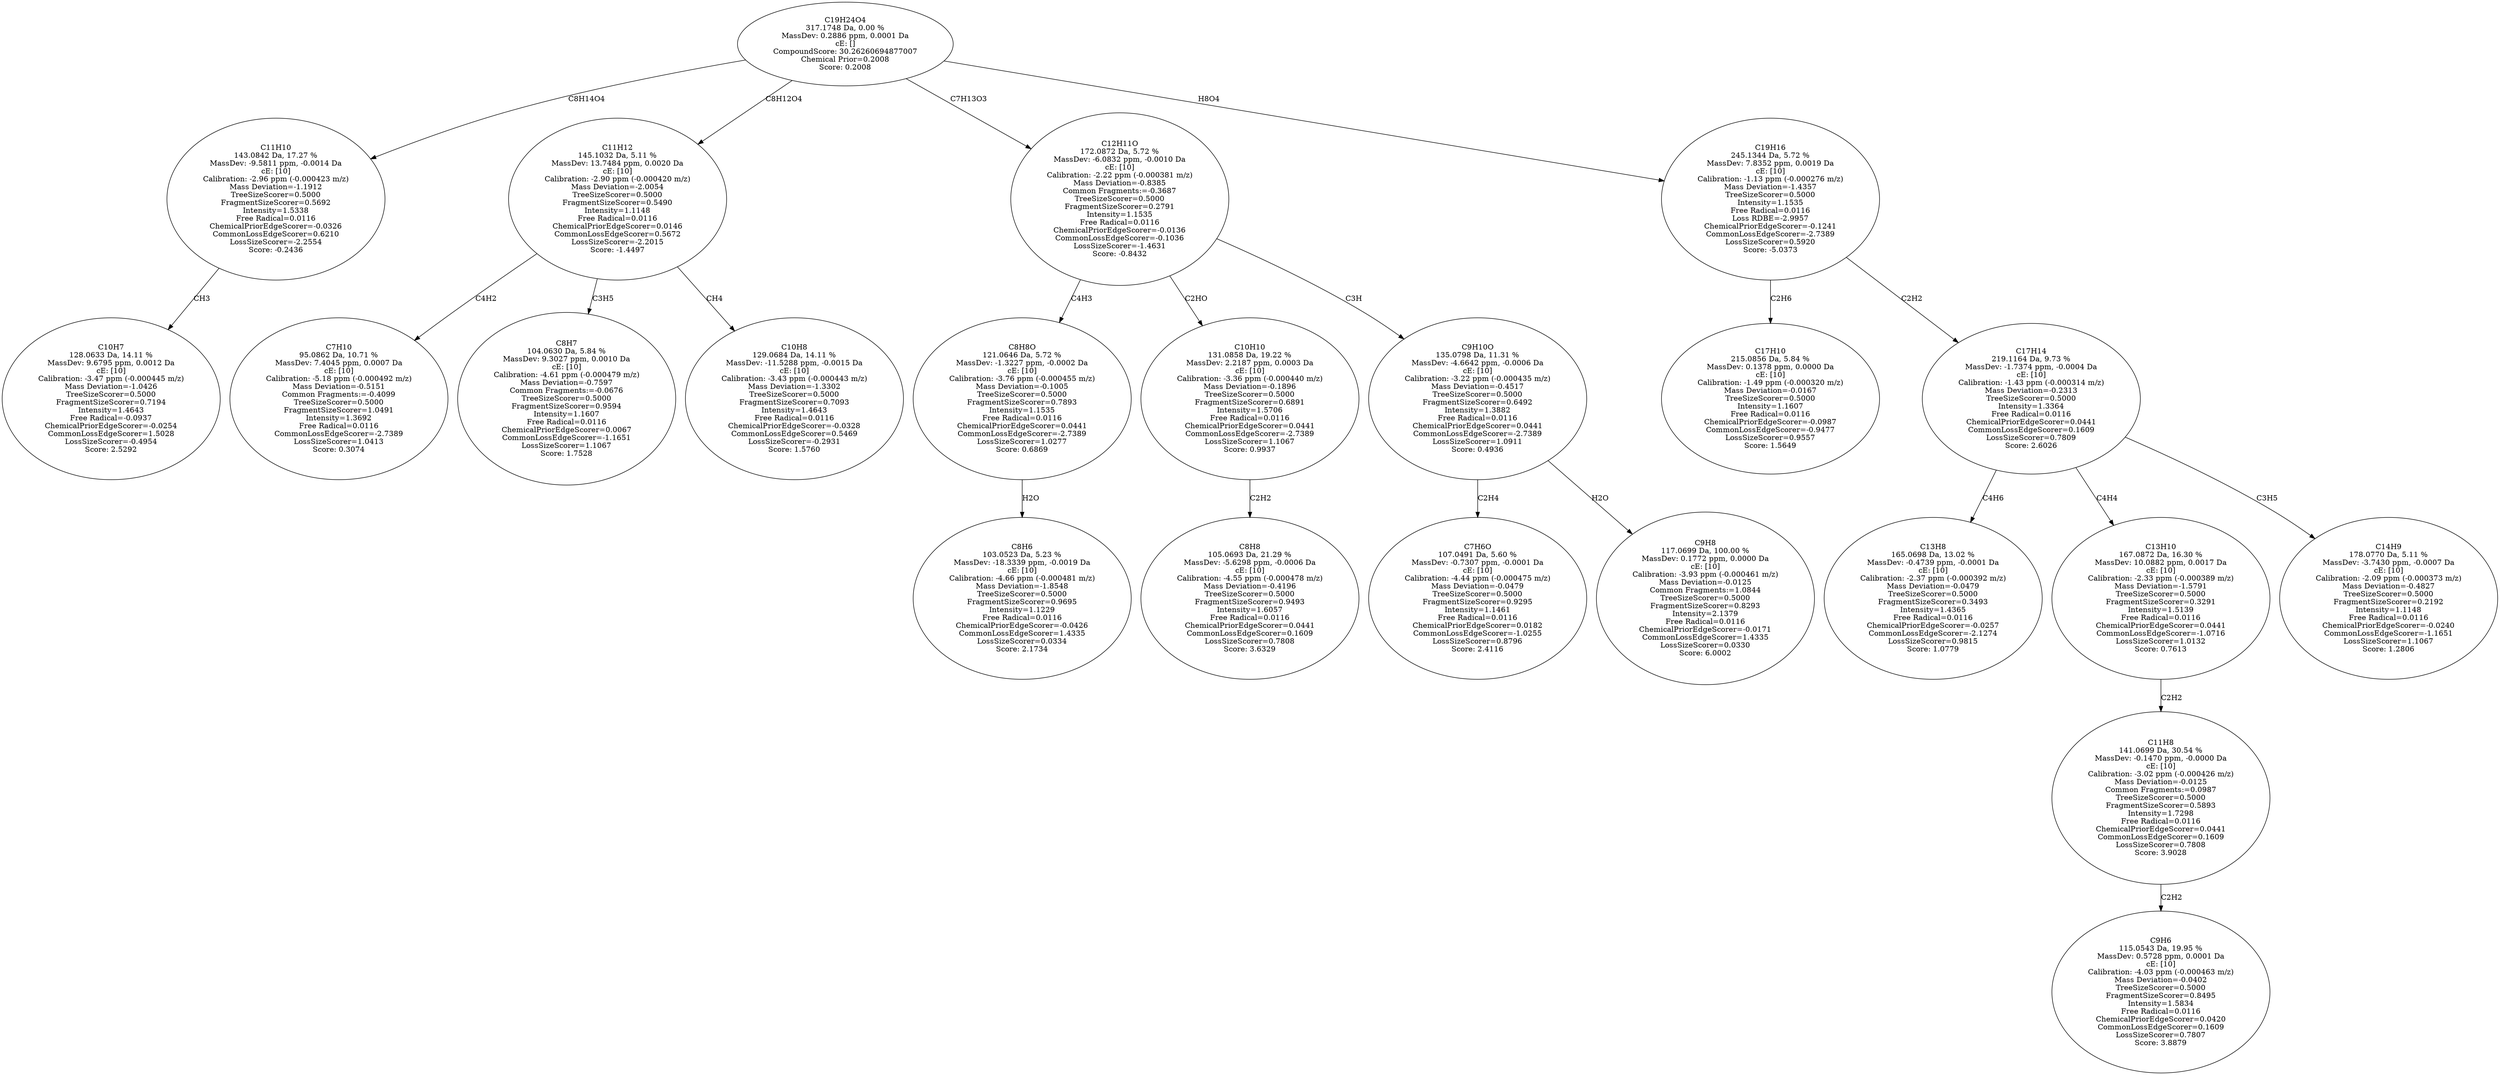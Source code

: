 strict digraph {
v1 [label="C10H7\n128.0633 Da, 14.11 %\nMassDev: 9.6795 ppm, 0.0012 Da\ncE: [10]\nCalibration: -3.47 ppm (-0.000445 m/z)\nMass Deviation=-1.0426\nTreeSizeScorer=0.5000\nFragmentSizeScorer=0.7194\nIntensity=1.4643\nFree Radical=-0.0937\nChemicalPriorEdgeScorer=-0.0254\nCommonLossEdgeScorer=1.5028\nLossSizeScorer=-0.4954\nScore: 2.5292"];
v2 [label="C11H10\n143.0842 Da, 17.27 %\nMassDev: -9.5811 ppm, -0.0014 Da\ncE: [10]\nCalibration: -2.96 ppm (-0.000423 m/z)\nMass Deviation=-1.1912\nTreeSizeScorer=0.5000\nFragmentSizeScorer=0.5692\nIntensity=1.5338\nFree Radical=0.0116\nChemicalPriorEdgeScorer=-0.0326\nCommonLossEdgeScorer=0.6210\nLossSizeScorer=-2.2554\nScore: -0.2436"];
v3 [label="C7H10\n95.0862 Da, 10.71 %\nMassDev: 7.4045 ppm, 0.0007 Da\ncE: [10]\nCalibration: -5.18 ppm (-0.000492 m/z)\nMass Deviation=-0.5151\nCommon Fragments:=-0.4099\nTreeSizeScorer=0.5000\nFragmentSizeScorer=1.0491\nIntensity=1.3692\nFree Radical=0.0116\nCommonLossEdgeScorer=-2.7389\nLossSizeScorer=1.0413\nScore: 0.3074"];
v4 [label="C8H7\n104.0630 Da, 5.84 %\nMassDev: 9.3027 ppm, 0.0010 Da\ncE: [10]\nCalibration: -4.61 ppm (-0.000479 m/z)\nMass Deviation=-0.7597\nCommon Fragments:=-0.0676\nTreeSizeScorer=0.5000\nFragmentSizeScorer=0.9594\nIntensity=1.1607\nFree Radical=0.0116\nChemicalPriorEdgeScorer=0.0067\nCommonLossEdgeScorer=-1.1651\nLossSizeScorer=1.1067\nScore: 1.7528"];
v5 [label="C10H8\n129.0684 Da, 14.11 %\nMassDev: -11.5288 ppm, -0.0015 Da\ncE: [10]\nCalibration: -3.43 ppm (-0.000443 m/z)\nMass Deviation=-1.3302\nTreeSizeScorer=0.5000\nFragmentSizeScorer=0.7093\nIntensity=1.4643\nFree Radical=0.0116\nChemicalPriorEdgeScorer=-0.0328\nCommonLossEdgeScorer=0.5469\nLossSizeScorer=-0.2931\nScore: 1.5760"];
v6 [label="C11H12\n145.1032 Da, 5.11 %\nMassDev: 13.7484 ppm, 0.0020 Da\ncE: [10]\nCalibration: -2.90 ppm (-0.000420 m/z)\nMass Deviation=-2.0054\nTreeSizeScorer=0.5000\nFragmentSizeScorer=0.5490\nIntensity=1.1148\nFree Radical=0.0116\nChemicalPriorEdgeScorer=0.0146\nCommonLossEdgeScorer=0.5672\nLossSizeScorer=-2.2015\nScore: -1.4497"];
v7 [label="C8H6\n103.0523 Da, 5.23 %\nMassDev: -18.3339 ppm, -0.0019 Da\ncE: [10]\nCalibration: -4.66 ppm (-0.000481 m/z)\nMass Deviation=-1.8548\nTreeSizeScorer=0.5000\nFragmentSizeScorer=0.9695\nIntensity=1.1229\nFree Radical=0.0116\nChemicalPriorEdgeScorer=-0.0426\nCommonLossEdgeScorer=1.4335\nLossSizeScorer=0.0334\nScore: 2.1734"];
v8 [label="C8H8O\n121.0646 Da, 5.72 %\nMassDev: -1.3227 ppm, -0.0002 Da\ncE: [10]\nCalibration: -3.76 ppm (-0.000455 m/z)\nMass Deviation=-0.1005\nTreeSizeScorer=0.5000\nFragmentSizeScorer=0.7893\nIntensity=1.1535\nFree Radical=0.0116\nChemicalPriorEdgeScorer=0.0441\nCommonLossEdgeScorer=-2.7389\nLossSizeScorer=1.0277\nScore: 0.6869"];
v9 [label="C8H8\n105.0693 Da, 21.29 %\nMassDev: -5.6298 ppm, -0.0006 Da\ncE: [10]\nCalibration: -4.55 ppm (-0.000478 m/z)\nMass Deviation=-0.4196\nTreeSizeScorer=0.5000\nFragmentSizeScorer=0.9493\nIntensity=1.6057\nFree Radical=0.0116\nChemicalPriorEdgeScorer=0.0441\nCommonLossEdgeScorer=0.1609\nLossSizeScorer=0.7808\nScore: 3.6329"];
v10 [label="C10H10\n131.0858 Da, 19.22 %\nMassDev: 2.2187 ppm, 0.0003 Da\ncE: [10]\nCalibration: -3.36 ppm (-0.000440 m/z)\nMass Deviation=-0.1896\nTreeSizeScorer=0.5000\nFragmentSizeScorer=0.6891\nIntensity=1.5706\nFree Radical=0.0116\nChemicalPriorEdgeScorer=0.0441\nCommonLossEdgeScorer=-2.7389\nLossSizeScorer=1.1067\nScore: 0.9937"];
v11 [label="C7H6O\n107.0491 Da, 5.60 %\nMassDev: -0.7307 ppm, -0.0001 Da\ncE: [10]\nCalibration: -4.44 ppm (-0.000475 m/z)\nMass Deviation=-0.0479\nTreeSizeScorer=0.5000\nFragmentSizeScorer=0.9295\nIntensity=1.1461\nFree Radical=0.0116\nChemicalPriorEdgeScorer=0.0182\nCommonLossEdgeScorer=-1.0255\nLossSizeScorer=0.8796\nScore: 2.4116"];
v12 [label="C9H8\n117.0699 Da, 100.00 %\nMassDev: 0.1772 ppm, 0.0000 Da\ncE: [10]\nCalibration: -3.93 ppm (-0.000461 m/z)\nMass Deviation=-0.0125\nCommon Fragments:=1.0844\nTreeSizeScorer=0.5000\nFragmentSizeScorer=0.8293\nIntensity=2.1379\nFree Radical=0.0116\nChemicalPriorEdgeScorer=-0.0171\nCommonLossEdgeScorer=1.4335\nLossSizeScorer=0.0330\nScore: 6.0002"];
v13 [label="C9H10O\n135.0798 Da, 11.31 %\nMassDev: -4.6642 ppm, -0.0006 Da\ncE: [10]\nCalibration: -3.22 ppm (-0.000435 m/z)\nMass Deviation=-0.4517\nTreeSizeScorer=0.5000\nFragmentSizeScorer=0.6492\nIntensity=1.3882\nFree Radical=0.0116\nChemicalPriorEdgeScorer=0.0441\nCommonLossEdgeScorer=-2.7389\nLossSizeScorer=1.0911\nScore: 0.4936"];
v14 [label="C12H11O\n172.0872 Da, 5.72 %\nMassDev: -6.0832 ppm, -0.0010 Da\ncE: [10]\nCalibration: -2.22 ppm (-0.000381 m/z)\nMass Deviation=-0.8385\nCommon Fragments:=-0.3687\nTreeSizeScorer=0.5000\nFragmentSizeScorer=0.2791\nIntensity=1.1535\nFree Radical=0.0116\nChemicalPriorEdgeScorer=-0.0136\nCommonLossEdgeScorer=-0.1036\nLossSizeScorer=-1.4631\nScore: -0.8432"];
v15 [label="C17H10\n215.0856 Da, 5.84 %\nMassDev: 0.1378 ppm, 0.0000 Da\ncE: [10]\nCalibration: -1.49 ppm (-0.000320 m/z)\nMass Deviation=-0.0167\nTreeSizeScorer=0.5000\nIntensity=1.1607\nFree Radical=0.0116\nChemicalPriorEdgeScorer=-0.0987\nCommonLossEdgeScorer=-0.9477\nLossSizeScorer=0.9557\nScore: 1.5649"];
v16 [label="C13H8\n165.0698 Da, 13.02 %\nMassDev: -0.4739 ppm, -0.0001 Da\ncE: [10]\nCalibration: -2.37 ppm (-0.000392 m/z)\nMass Deviation=-0.0479\nTreeSizeScorer=0.5000\nFragmentSizeScorer=0.3493\nIntensity=1.4365\nFree Radical=0.0116\nChemicalPriorEdgeScorer=-0.0257\nCommonLossEdgeScorer=-2.1274\nLossSizeScorer=0.9815\nScore: 1.0779"];
v17 [label="C9H6\n115.0543 Da, 19.95 %\nMassDev: 0.5728 ppm, 0.0001 Da\ncE: [10]\nCalibration: -4.03 ppm (-0.000463 m/z)\nMass Deviation=-0.0402\nTreeSizeScorer=0.5000\nFragmentSizeScorer=0.8495\nIntensity=1.5834\nFree Radical=0.0116\nChemicalPriorEdgeScorer=0.0420\nCommonLossEdgeScorer=0.1609\nLossSizeScorer=0.7807\nScore: 3.8879"];
v18 [label="C11H8\n141.0699 Da, 30.54 %\nMassDev: -0.1470 ppm, -0.0000 Da\ncE: [10]\nCalibration: -3.02 ppm (-0.000426 m/z)\nMass Deviation=-0.0125\nCommon Fragments:=0.0987\nTreeSizeScorer=0.5000\nFragmentSizeScorer=0.5893\nIntensity=1.7298\nFree Radical=0.0116\nChemicalPriorEdgeScorer=0.0441\nCommonLossEdgeScorer=0.1609\nLossSizeScorer=0.7808\nScore: 3.9028"];
v19 [label="C13H10\n167.0872 Da, 16.30 %\nMassDev: 10.0882 ppm, 0.0017 Da\ncE: [10]\nCalibration: -2.33 ppm (-0.000389 m/z)\nMass Deviation=-1.5791\nTreeSizeScorer=0.5000\nFragmentSizeScorer=0.3291\nIntensity=1.5139\nFree Radical=0.0116\nChemicalPriorEdgeScorer=0.0441\nCommonLossEdgeScorer=-1.0716\nLossSizeScorer=1.0132\nScore: 0.7613"];
v20 [label="C14H9\n178.0770 Da, 5.11 %\nMassDev: -3.7430 ppm, -0.0007 Da\ncE: [10]\nCalibration: -2.09 ppm (-0.000373 m/z)\nMass Deviation=-0.4827\nTreeSizeScorer=0.5000\nFragmentSizeScorer=0.2192\nIntensity=1.1148\nFree Radical=0.0116\nChemicalPriorEdgeScorer=-0.0240\nCommonLossEdgeScorer=-1.1651\nLossSizeScorer=1.1067\nScore: 1.2806"];
v21 [label="C17H14\n219.1164 Da, 9.73 %\nMassDev: -1.7374 ppm, -0.0004 Da\ncE: [10]\nCalibration: -1.43 ppm (-0.000314 m/z)\nMass Deviation=-0.2313\nTreeSizeScorer=0.5000\nIntensity=1.3364\nFree Radical=0.0116\nChemicalPriorEdgeScorer=0.0441\nCommonLossEdgeScorer=0.1609\nLossSizeScorer=0.7809\nScore: 2.6026"];
v22 [label="C19H16\n245.1344 Da, 5.72 %\nMassDev: 7.8352 ppm, 0.0019 Da\ncE: [10]\nCalibration: -1.13 ppm (-0.000276 m/z)\nMass Deviation=-1.4357\nTreeSizeScorer=0.5000\nIntensity=1.1535\nFree Radical=0.0116\nLoss RDBE=-2.9957\nChemicalPriorEdgeScorer=-0.1241\nCommonLossEdgeScorer=-2.7389\nLossSizeScorer=0.5920\nScore: -5.0373"];
v23 [label="C19H24O4\n317.1748 Da, 0.00 %\nMassDev: 0.2886 ppm, 0.0001 Da\ncE: []\nCompoundScore: 30.26260694877007\nChemical Prior=0.2008\nScore: 0.2008"];
v2 -> v1 [label="CH3"];
v23 -> v2 [label="C8H14O4"];
v6 -> v3 [label="C4H2"];
v6 -> v4 [label="C3H5"];
v6 -> v5 [label="CH4"];
v23 -> v6 [label="C8H12O4"];
v8 -> v7 [label="H2O"];
v14 -> v8 [label="C4H3"];
v10 -> v9 [label="C2H2"];
v14 -> v10 [label="C2HO"];
v13 -> v11 [label="C2H4"];
v13 -> v12 [label="H2O"];
v14 -> v13 [label="C3H"];
v23 -> v14 [label="C7H13O3"];
v22 -> v15 [label="C2H6"];
v21 -> v16 [label="C4H6"];
v18 -> v17 [label="C2H2"];
v19 -> v18 [label="C2H2"];
v21 -> v19 [label="C4H4"];
v21 -> v20 [label="C3H5"];
v22 -> v21 [label="C2H2"];
v23 -> v22 [label="H8O4"];
}